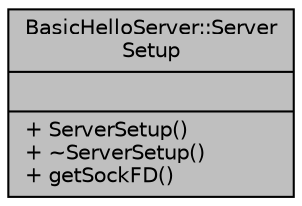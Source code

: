 digraph "BasicHelloServer::ServerSetup"
{
 // INTERACTIVE_SVG=YES
 // LATEX_PDF_SIZE
  edge [fontname="Helvetica",fontsize="10",labelfontname="Helvetica",labelfontsize="10"];
  node [fontname="Helvetica",fontsize="10",shape=record];
  Node1 [label="{BasicHelloServer::Server\lSetup\n||+ ServerSetup()\l+ ~ServerSetup()\l+ getSockFD()\l}",height=0.2,width=0.4,color="black", fillcolor="grey75", style="filled", fontcolor="black",tooltip="server setup class"];
}

